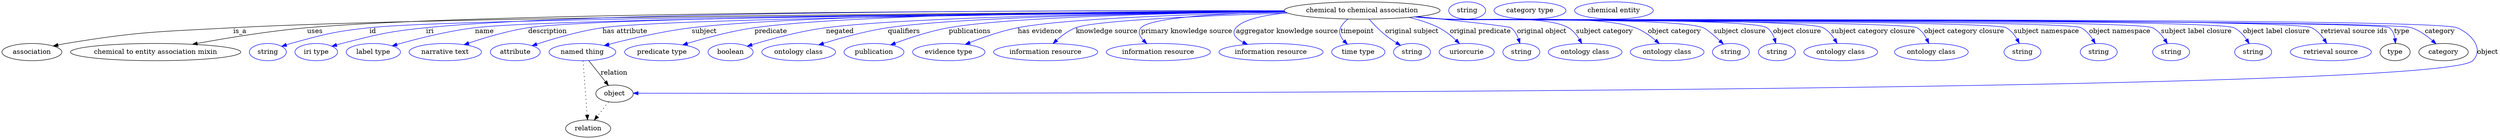 digraph {
	graph [bb="0,0,5202.4,283"];
	node [label="\N"];
	"chemical to chemical association"	[height=0.5,
		label="chemical to chemical association",
		pos="2834.4,265",
		width=4.5135];
	association	[height=0.5,
		pos="62.394,178",
		width=1.7332];
	"chemical to chemical association" -> association	[label=is_a,
		lp="496.39,221.5",
		pos="e,107.14,190.57 2672.5,263.27 2213.5,260.94 909.66,252.4 482.39,229 327.27,220.5 287.69,221.24 134.39,196 128.71,195.06 122.81,193.93 \
116.94,192.71"];
	"chemical to entity association mixin"	[height=0.5,
		pos="320.39,178",
		width=4.9287];
	"chemical to chemical association" -> "chemical to entity association mixin"	[label=uses,
		lp="652.89,221.5",
		pos="e,397.29,194.28 2671.7,264.39 2232.8,264.95 1031.3,263.22 636.39,229 558.39,222.24 470.48,207.77 407.23,196.12"];
	id	[color=blue,
		height=0.5,
		label=string,
		pos="554.39,178",
		width=1.0652];
	"chemical to chemical association" -> id	[color=blue,
		label=id,
		lp="773.39,221.5",
		pos="e,583.37,190.01 2672.6,262.95 2218.5,259.78 953.32,249.22 766.39,229 692.48,221 674.06,215.79 602.39,196 599.28,195.14 596.08,194.18 \
592.89,193.17",
		style=solid];
	iri	[color=blue,
		height=0.5,
		label="iri type",
		pos="655.39,178",
		width=1.2277];
	"chemical to chemical association" -> iri	[color=blue,
		label=iri,
		lp="891.39,221.5",
		pos="e,688.01,190.16 2671.9,264.61 2268.3,265.55 1228.2,264.35 883.39,229 804.66,220.93 785.11,215.46 708.39,196 704.97,195.13 701.43,\
194.16 697.9,193.14",
		style=solid];
	name	[color=blue,
		height=0.5,
		label="label type",
		pos="774.39,178",
		width=1.5707];
	"chemical to chemical association" -> name	[color=blue,
		label=name,
		lp="1005.4,221.5",
		pos="e,813.59,191.06 2673,262.84 2253.4,259.55 1150,249.08 985.39,229 929,222.12 865.78,205.98 823.37,193.88",
		style=solid];
	description	[color=blue,
		height=0.5,
		label="narrative text",
		pos="924.39,178",
		width=2.0943];
	"chemical to chemical association" -> description	[color=blue,
		label=description,
		lp="1136.9,221.5",
		pos="e,963.36,193.52 2672.4,263.16 2270.6,260.74 1249.2,252.33 1096.4,229 1053.9,222.51 1007.1,208.43 973.04,196.86",
		style=solid];
	"has attribute"	[color=blue,
		height=0.5,
		label=attribute,
		pos="1069.4,178",
		width=1.4443];
	"chemical to chemical association" -> "has attribute"	[color=blue,
		label="has attribute",
		lp="1298.4,221.5",
		pos="e,1104.4,191.41 2673.2,262.67 2298.3,259.24 1389,248.98 1251.4,229 1203.7,222.07 1150.7,206.59 1114.2,194.67",
		style=solid];
	subject	[color=blue,
		height=0.5,
		label="named thing",
		pos="1209.4,178",
		width=1.9318];
	"chemical to chemical association" -> subject	[color=blue,
		label=subject,
		lp="1463.4,221.5",
		pos="e,1254.8,191.65 2672.1,263.82 2356.8,262.83 1671.7,257.36 1437.4,229 1377.6,221.76 1310.4,206.08 1264.5,194.2",
		style=solid];
	predicate	[color=blue,
		height=0.5,
		label="predicate type",
		pos="1375.4,178",
		width=2.1665];
	"chemical to chemical association" -> predicate	[color=blue,
		label=predicate,
		lp="1601.4,221.5",
		pos="e,1418.3,193.17 2671.9,264.1 2379.5,263.51 1775.7,258.6 1567.4,229 1519.5,222.19 1466.4,207.8 1428.2,196.2",
		style=solid];
	negated	[color=blue,
		height=0.5,
		label=boolean,
		pos="1518.4,178",
		width=1.2999];
	"chemical to chemical association" -> negated	[color=blue,
		label=negated,
		lp="1745.4,221.5",
		pos="e,1553,190.39 2673,262.83 2409,260.26 1896.3,252.34 1716.4,229 1662.6,222.02 1602.4,205.52 1562.6,193.37",
		style=solid];
	qualifiers	[color=blue,
		height=0.5,
		label="ontology class",
		pos="1659.4,178",
		width=2.1304];
	"chemical to chemical association" -> qualifiers	[color=blue,
		label=qualifiers,
		lp="1878.9,221.5",
		pos="e,1701.3,193.2 2673,262.73 2434.7,260.11 2000,252.21 1845.4,229 1799.1,222.05 1747.8,207.75 1710.8,196.22",
		style=solid];
	publications	[color=blue,
		height=0.5,
		label=publication,
		pos="1816.4,178",
		width=1.7332];
	"chemical to chemical association" -> publications	[color=blue,
		label=publications,
		lp="2016.4,221.5",
		pos="e,1851,193.08 2672.9,262.63 2461.4,259.93 2102.3,252.01 1972.4,229 1933.7,222.15 1891.4,208.15 1860.6,196.7",
		style=solid];
	"has evidence"	[color=blue,
		height=0.5,
		label="evidence type",
		pos="1972.4,178",
		width=2.0943];
	"chemical to chemical association" -> "has evidence"	[color=blue,
		label="has evidence",
		lp="2162.9,221.5",
		pos="e,2006.8,194.09 2674.7,261.51 2496.4,257.79 2219.3,248.95 2116.4,229 2081.9,222.31 2044.4,209.1 2016.3,197.94",
		style=solid];
	"knowledge source"	[color=blue,
		height=0.5,
		label="information resource",
		pos="2174.4,178",
		width=3.015];
	"chemical to chemical association" -> "knowledge source"	[color=blue,
		label="knowledge source",
		lp="2301.9,221.5",
		pos="e,2190,195.95 2678.7,259.73 2515.6,254.48 2277.6,244.33 2237.4,229 2222.6,223.35 2208.5,212.89 2197.5,202.99",
		style=solid];
	"primary knowledge source"	[color=blue,
		height=0.5,
		label="information resource",
		pos="2409.4,178",
		width=3.015];
	"chemical to chemical association" -> "primary knowledge source"	[color=blue,
		label="primary knowledge source",
		lp="2468.4,221.5",
		pos="e,2385.2,195.77 2673.6,262.33 2548.9,259.31 2393.9,251.09 2373.4,229 2366,220.97 2370.2,211.37 2378,202.74",
		style=solid];
	"aggregator knowledge source"	[color=blue,
		height=0.5,
		label="information resource",
		pos="2644.4,178",
		width=3.015];
	"chemical to chemical association" -> "aggregator knowledge source"	[color=blue,
		label="aggregator knowledge source",
		lp="2677.9,221.5",
		pos="e,2595.2,194.17 2677.7,260.19 2630.2,255.5 2586.6,246.37 2571.4,229 2561,217.1 2570.7,206.69 2586.1,198.49",
		style=solid];
	timepoint	[color=blue,
		height=0.5,
		label="time type",
		pos="2826.4,178",
		width=1.5346];
	"chemical to chemical association" -> timepoint	[color=blue,
		label=timepoint,
		lp="2824.4,221.5",
		pos="e,2803.6,194.47 2804.8,247.2 2798.6,242.2 2792.9,236.11 2789.4,229 2784.7,219.42 2789.1,209.79 2796.4,201.57",
		style=solid];
	"original subject"	[color=blue,
		height=0.5,
		label=string,
		pos="2938.4,178",
		width=1.0652];
	"chemical to chemical association" -> "original subject"	[color=blue,
		label="original subject",
		lp="2938.4,221.5",
		pos="e,2914.4,192.24 2849,246.75 2858.1,236.6 2870.3,223.86 2882.4,214 2889.6,208.17 2897.8,202.54 2905.7,197.56",
		style=solid];
	"original predicate"	[color=blue,
		height=0.5,
		label=uriorcurie,
		pos="3052.4,178",
		width=1.5887];
	"chemical to chemical association" -> "original predicate"	[color=blue,
		label="original predicate",
		lp="3080.9,221.5",
		pos="e,3037.2,195.85 2932.6,250.55 2953.7,245.48 2975.3,238.53 2994.4,229 3007.5,222.46 3020,212.32 3030.1,202.87",
		style=solid];
	"original object"	[color=blue,
		height=0.5,
		label=string,
		pos="3166.4,178",
		width=1.0652];
	"chemical to chemical association" -> "original object"	[color=blue,
		label="original object",
		lp="3208.9,221.5",
		pos="e,3163.4,196.13 2949.9,252.29 3036.3,243.32 3140.3,231.98 3144.4,229 3152.1,223.36 3157.1,214.47 3160.4,205.74",
		style=solid];
	"subject category"	[color=blue,
		height=0.5,
		label="ontology class",
		pos="3299.4,178",
		width=2.1304];
	"chemical to chemical association" -> "subject category"	[color=blue,
		label="subject category",
		lp="3339.9,221.5",
		pos="e,3292.3,196 2949.1,252.2 2968.2,250.37 2987.9,248.56 3006.4,247 3063.7,242.17 3214.4,257.3 3264.4,229 3274.1,223.52 3281.7,214.13 \
3287.3,204.95",
		style=solid];
	"object category"	[color=blue,
		height=0.5,
		label="ontology class",
		pos="3470.4,178",
		width=2.1304];
	"chemical to chemical association" -> "object category"	[color=blue,
		label="object category",
		lp="3485.9,221.5",
		pos="e,3453.9,195.79 2947.2,251.98 2966.9,250.13 2987.2,248.38 3006.4,247 3094.5,240.65 3320.2,258.72 3403.4,229 3419.2,223.36 3434.3,\
212.65 3446.2,202.59",
		style=solid];
	"subject closure"	[color=blue,
		height=0.5,
		label=string,
		pos="3603.4,178",
		width=1.0652];
	"chemical to chemical association" -> "subject closure"	[color=blue,
		label="subject closure",
		lp="3621.9,221.5",
		pos="e,3587.7,194.71 2946.3,251.88 2966.3,250.01 2986.9,248.29 3006.4,247 3066.2,243.05 3489.6,250.8 3545.4,229 3553.3,225.92 3567.7,\
213.5 3580.2,201.81",
		style=solid];
	"object closure"	[color=blue,
		height=0.5,
		label=string,
		pos="3699.4,178",
		width=1.0652];
	"chemical to chemical association" -> "object closure"	[color=blue,
		label="object closure",
		lp="3741.4,221.5",
		pos="e,3697,196.4 2945.8,251.81 2965.9,249.94 2986.8,248.23 3006.4,247 3043.7,244.66 3647.6,250.09 3678.4,229 3686.2,223.67 3691.1,214.85 \
3694.2,206.08",
		style=solid];
	"subject category closure"	[color=blue,
		height=0.5,
		label="ontology class",
		pos="3832.4,178",
		width=2.1304];
	"chemical to chemical association" -> "subject category closure"	[color=blue,
		label="subject category closure",
		lp="3899.9,221.5",
		pos="e,3824.8,196.21 2945.3,251.79 2965.6,249.91 2986.6,248.2 3006.4,247 3050.2,244.34 3756.5,249.18 3795.4,229 3805.6,223.73 3813.7,\
214.24 3819.7,204.93",
		style=solid];
	"object category closure"	[color=blue,
		height=0.5,
		label="ontology class",
		pos="4021.4,178",
		width=2.1304];
	"chemical to chemical association" -> "object category closure"	[color=blue,
		label="object category closure",
		lp="4089.9,221.5",
		pos="e,4016.1,196.12 2944.9,251.76 2965.3,249.87 2986.5,248.16 3006.4,247 3033.7,245.4 3967.7,242.7 3991.4,229 4000.5,223.73 4007.2,214.51 \
4011.9,205.4",
		style=solid];
	"subject namespace"	[color=blue,
		height=0.5,
		label=string,
		pos="4211.4,178",
		width=1.0652];
	"chemical to chemical association" -> "subject namespace"	[color=blue,
		label="subject namespace",
		lp="4261.4,221.5",
		pos="e,4204.7,196.2 2944.9,251.71 2965.3,249.83 2986.5,248.14 3006.4,247 3038.9,245.15 4148.8,244.44 4177.4,229 4187.1,223.77 4194.6,\
214.42 4200,205.21",
		style=solid];
	"object namespace"	[color=blue,
		height=0.5,
		label=string,
		pos="4370.4,178",
		width=1.0652];
	"chemical to chemical association" -> "object namespace"	[color=blue,
		label="object namespace",
		lp="4414.4,221.5",
		pos="e,4363,195.75 2944.4,251.73 2965,249.83 2986.3,248.13 3006.4,247 3043.2,244.94 4300.6,245.82 4333.4,229 4343.7,223.7 4351.9,214.02 \
4357.9,204.58",
		style=solid];
	"subject label closure"	[color=blue,
		height=0.5,
		label=string,
		pos="4521.4,178",
		width=1.0652];
	"chemical to chemical association" -> "subject label closure"	[color=blue,
		label="subject label closure",
		lp="4574.4,221.5",
		pos="e,4513.4,195.78 2944.4,251.7 2965,249.81 2986.3,248.11 3006.4,247 3047.3,244.73 4445.7,247.21 4482.4,229 4493.1,223.68 4501.8,213.86 \
4508.2,204.33",
		style=solid];
	"object label closure"	[color=blue,
		height=0.5,
		label=string,
		pos="4692.4,178",
		width=1.0652];
	"chemical to chemical association" -> "object label closure"	[color=blue,
		label="object label closure",
		lp="4740.9,221.5",
		pos="e,4684.1,195.8 2944.4,251.68 2965,249.79 2986.3,248.1 3006.4,247 3052.1,244.5 4611.3,249.03 4652.4,229 4663.3,223.71 4672.1,213.89 \
4678.7,204.35",
		style=solid];
	"retrieval source ids"	[color=blue,
		height=0.5,
		label="retrieval source",
		pos="4854.4,178",
		width=2.347];
	"chemical to chemical association" -> "retrieval source ids"	[color=blue,
		label="retrieval source ids",
		lp="4902.9,221.5",
		pos="e,4845.8,196.3 2944.4,251.67 2965,249.77 2986.3,248.09 3006.4,247 3056.5,244.28 4769.2,250.98 4814.4,229 4825.1,223.78 4833.9,214.17 \
4840.4,204.76",
		style=solid];
	type	[height=0.5,
		pos="4988.4,178",
		width=0.86659];
	"chemical to chemical association" -> type	[color=blue,
		label=type,
		lp="5002.4,221.5",
		pos="e,4989.2,196.19 2943.9,251.69 2964.7,249.79 2986.2,248.09 3006.4,247 3033.7,245.53 4955,246.04 4976.4,229 4983.2,223.55 4986.6,214.93 \
4988.2,206.37",
		style=solid];
	category	[height=0.5,
		pos="5089.4,178",
		width=1.4263];
	"chemical to chemical association" -> category	[color=blue,
		label=category,
		lp="5081.9,221.5",
		pos="e,5073.8,195.26 2943.9,251.69 2964.7,249.78 2986.2,248.09 3006.4,247 3062.3,243.99 4969.3,246.88 5022.4,229 5038.6,223.54 5054.1,\
212.52 5066.1,202.21",
		style=solid];
	object	[height=0.5,
		pos="1276.4,91",
		width=1.0832];
	"chemical to chemical association" -> object	[color=blue,
		label=object,
		lp="5180.4,178",
		pos="e,1315.5,91.926 2943.9,251.68 2964.7,249.78 2986.2,248.08 3006.4,247 3065,243.86 5063.5,252.09 5117.4,229 5148.5,215.69 5173.1,184.11 \
5149.4,160 5079.1,88.423 1771.3,91.209 1325.8,91.91",
		style=solid];
	subject -> object	[label=relation,
		lp="1275.4,134.5",
		pos="e,1263.6,108.18 1222.6,160.21 1232.5,147.71 1246.1,130.45 1257.1,116.43"];
	relation	[height=0.5,
		pos="1221.4,18",
		width=1.2999];
	subject -> relation	[pos="e,1220.1,36.188 1210.7,159.79 1212.8,132.48 1216.8,78.994 1219.3,46.38",
		style=dotted];
	association_type	[color=blue,
		height=0.5,
		label=string,
		pos="3053.4,265",
		width=1.0652];
	association_category	[color=blue,
		height=0.5,
		label="category type",
		pos="3184.4,265",
		width=2.0762];
	object -> relation	[pos="e,1234.2,35.54 1263.9,73.889 1257,64.939 1248.2,53.617 1240.4,43.584",
		style=dotted];
	"chemical to chemical association_object"	[color=blue,
		height=0.5,
		label="chemical entity",
		pos="3359.4,265",
		width=2.2748];
}
